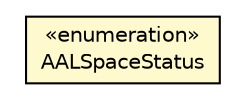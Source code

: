 #!/usr/local/bin/dot
#
# Class diagram 
# Generated by UMLGraph version R5_6-24-gf6e263 (http://www.umlgraph.org/)
#

digraph G {
	edge [fontname="Helvetica",fontsize=10,labelfontname="Helvetica",labelfontsize=10];
	node [fontname="Helvetica",fontsize=10,shape=plaintext];
	nodesep=0.25;
	ranksep=0.5;
	// org.universAAL.middleware.interfaces.aalspace.AALSpaceStatus
	c91153 [label=<<table title="org.universAAL.middleware.interfaces.aalspace.AALSpaceStatus" border="0" cellborder="1" cellspacing="0" cellpadding="2" port="p" bgcolor="lemonChiffon" href="./AALSpaceStatus.html">
		<tr><td><table border="0" cellspacing="0" cellpadding="1">
<tr><td align="center" balign="center"> &#171;enumeration&#187; </td></tr>
<tr><td align="center" balign="center"> AALSpaceStatus </td></tr>
		</table></td></tr>
		</table>>, URL="./AALSpaceStatus.html", fontname="Helvetica", fontcolor="black", fontsize=10.0];
}

